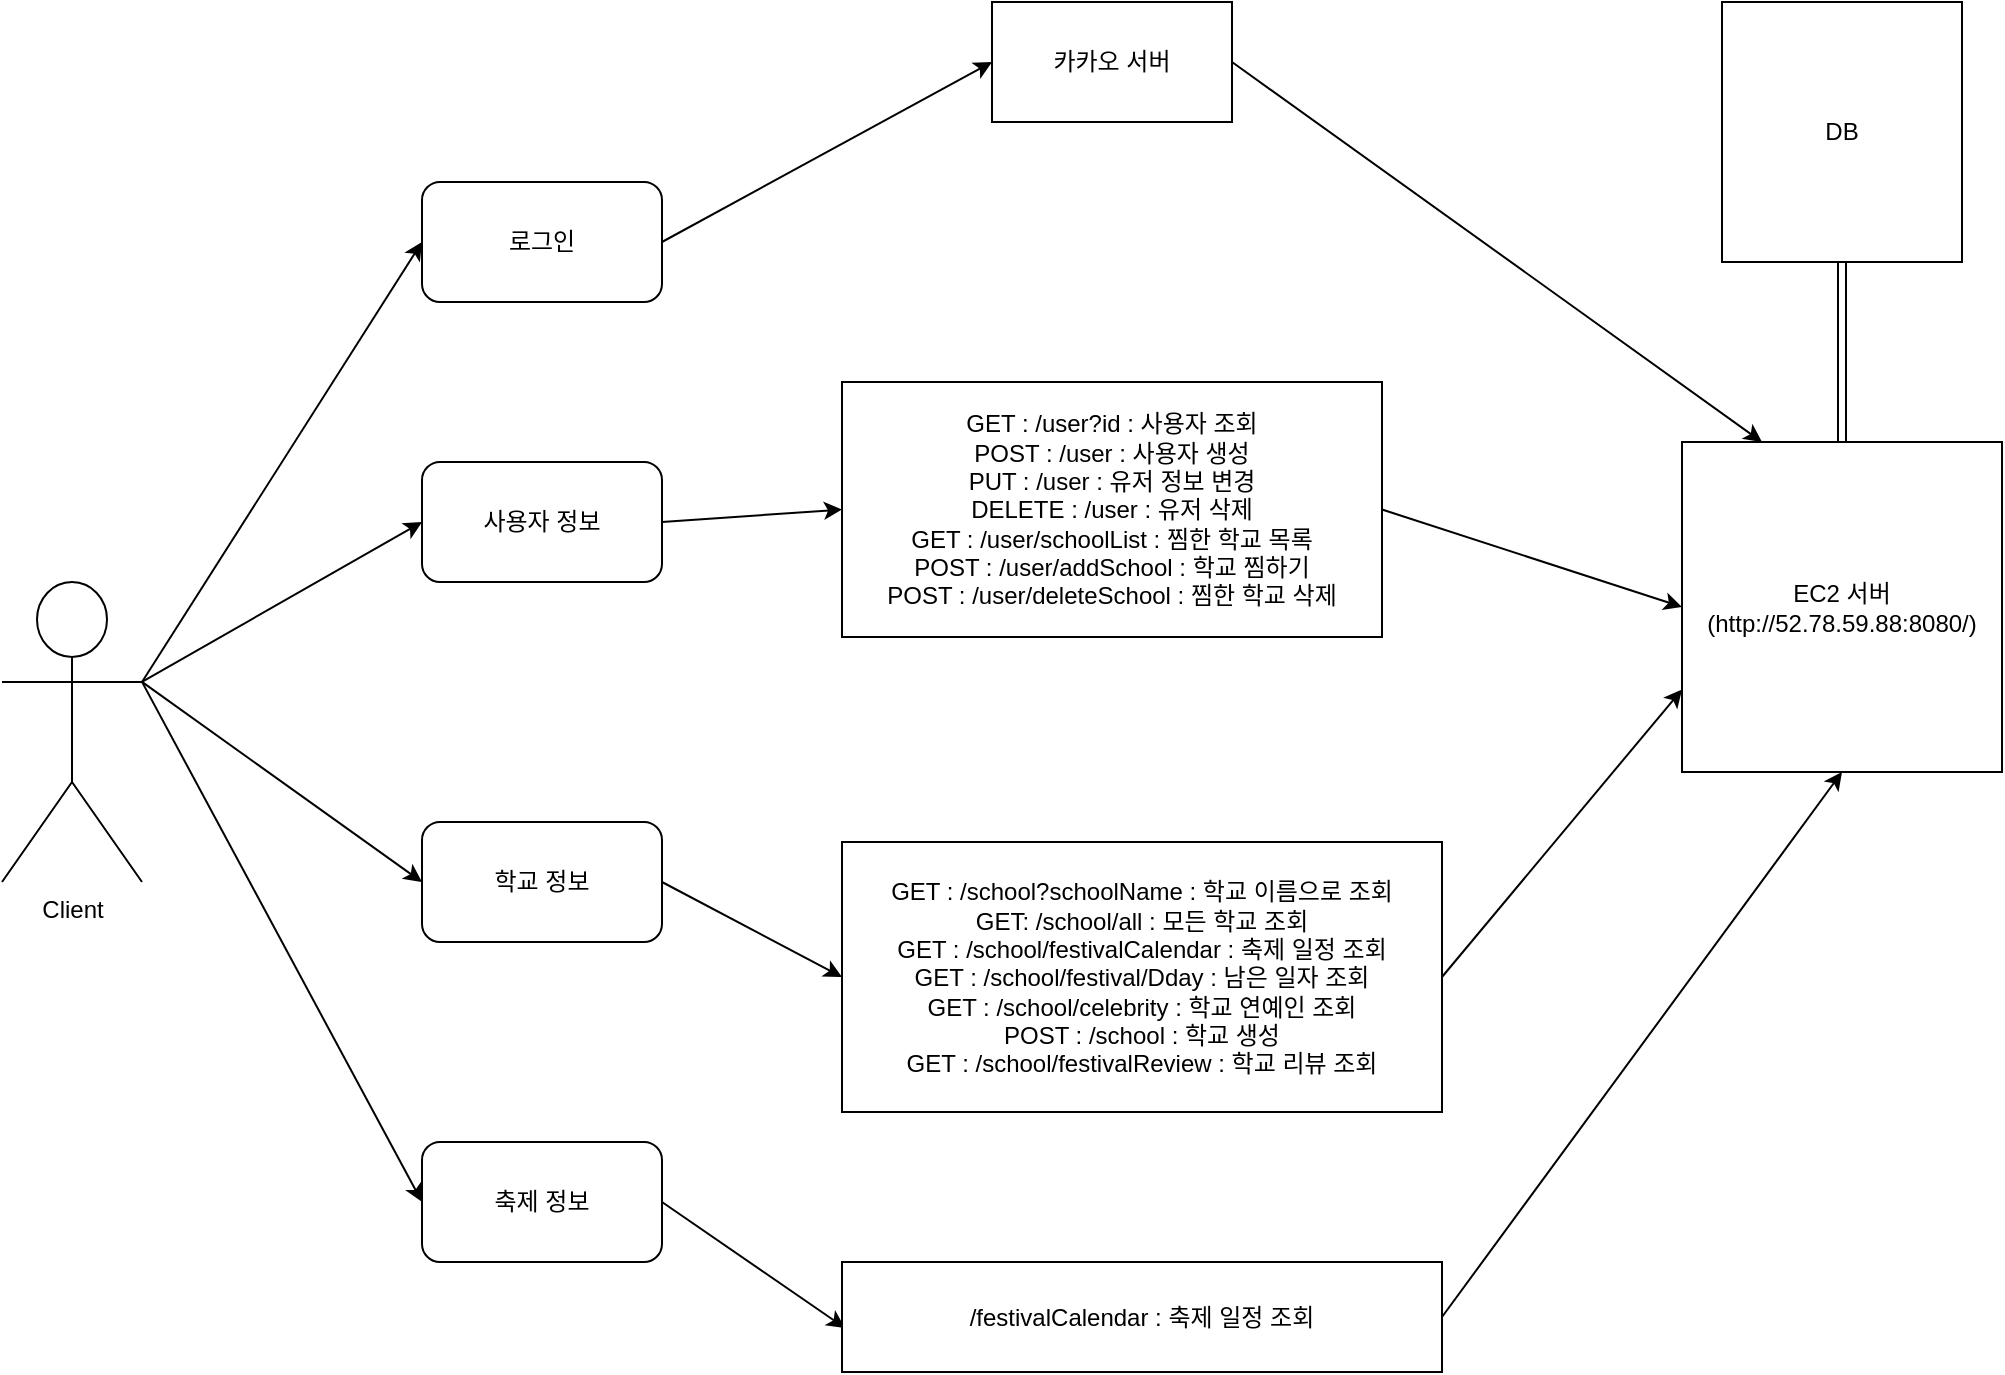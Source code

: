 <mxfile version="20.8.23" type="github">
  <diagram id="gcupz1wOseAFlGIjOzjX" name="페이지-1">
    <mxGraphModel dx="1434" dy="796" grid="1" gridSize="10" guides="1" tooltips="1" connect="1" arrows="1" fold="1" page="1" pageScale="1" pageWidth="827" pageHeight="1169" math="0" shadow="0">
      <root>
        <mxCell id="0" />
        <mxCell id="1" parent="0" />
        <mxCell id="Nez7KcpY-7Rk2Y-lfuM3-13" style="orthogonalLoop=1;jettySize=auto;html=1;entryX=0;entryY=0.5;entryDx=0;entryDy=0;rounded=0;" edge="1" parent="1" target="Nez7KcpY-7Rk2Y-lfuM3-7">
          <mxGeometry relative="1" as="geometry">
            <mxPoint x="100" y="370" as="sourcePoint" />
          </mxGeometry>
        </mxCell>
        <mxCell id="Nez7KcpY-7Rk2Y-lfuM3-23" style="edgeStyle=none;rounded=0;orthogonalLoop=1;jettySize=auto;html=1;exitX=1;exitY=0.333;exitDx=0;exitDy=0;exitPerimeter=0;entryX=0;entryY=0.5;entryDx=0;entryDy=0;" edge="1" parent="1" source="Nez7KcpY-7Rk2Y-lfuM3-1" target="Nez7KcpY-7Rk2Y-lfuM3-6">
          <mxGeometry relative="1" as="geometry" />
        </mxCell>
        <mxCell id="Nez7KcpY-7Rk2Y-lfuM3-24" style="edgeStyle=none;rounded=0;orthogonalLoop=1;jettySize=auto;html=1;exitX=1;exitY=0.333;exitDx=0;exitDy=0;exitPerimeter=0;entryX=0;entryY=0.5;entryDx=0;entryDy=0;" edge="1" parent="1" source="Nez7KcpY-7Rk2Y-lfuM3-1" target="Nez7KcpY-7Rk2Y-lfuM3-8">
          <mxGeometry relative="1" as="geometry" />
        </mxCell>
        <mxCell id="Nez7KcpY-7Rk2Y-lfuM3-25" style="edgeStyle=none;rounded=0;orthogonalLoop=1;jettySize=auto;html=1;exitX=1;exitY=0.333;exitDx=0;exitDy=0;exitPerimeter=0;entryX=0;entryY=0.5;entryDx=0;entryDy=0;" edge="1" parent="1" source="Nez7KcpY-7Rk2Y-lfuM3-1" target="Nez7KcpY-7Rk2Y-lfuM3-9">
          <mxGeometry relative="1" as="geometry" />
        </mxCell>
        <mxCell id="Nez7KcpY-7Rk2Y-lfuM3-1" value="Client" style="shape=umlActor;verticalLabelPosition=bottom;verticalAlign=top;html=1;outlineConnect=0;" vertex="1" parent="1">
          <mxGeometry x="30" y="320" width="70" height="150" as="geometry" />
        </mxCell>
        <mxCell id="Nez7KcpY-7Rk2Y-lfuM3-32" style="edgeStyle=none;rounded=0;orthogonalLoop=1;jettySize=auto;html=1;exitX=1;exitY=0.5;exitDx=0;exitDy=0;entryX=0;entryY=0.5;entryDx=0;entryDy=0;" edge="1" parent="1" source="Nez7KcpY-7Rk2Y-lfuM3-6" target="Nez7KcpY-7Rk2Y-lfuM3-28">
          <mxGeometry relative="1" as="geometry" />
        </mxCell>
        <mxCell id="Nez7KcpY-7Rk2Y-lfuM3-6" value="사용자 정보" style="rounded=1;whiteSpace=wrap;html=1;" vertex="1" parent="1">
          <mxGeometry x="240" y="260" width="120" height="60" as="geometry" />
        </mxCell>
        <mxCell id="Nez7KcpY-7Rk2Y-lfuM3-21" style="rounded=0;orthogonalLoop=1;jettySize=auto;html=1;exitX=1;exitY=0.5;exitDx=0;exitDy=0;entryX=0;entryY=0.5;entryDx=0;entryDy=0;" edge="1" parent="1" source="Nez7KcpY-7Rk2Y-lfuM3-7" target="Nez7KcpY-7Rk2Y-lfuM3-10">
          <mxGeometry relative="1" as="geometry" />
        </mxCell>
        <mxCell id="Nez7KcpY-7Rk2Y-lfuM3-7" value="로그인" style="rounded=1;whiteSpace=wrap;html=1;" vertex="1" parent="1">
          <mxGeometry x="240" y="120" width="120" height="60" as="geometry" />
        </mxCell>
        <mxCell id="Nez7KcpY-7Rk2Y-lfuM3-33" style="edgeStyle=none;rounded=0;orthogonalLoop=1;jettySize=auto;html=1;exitX=1;exitY=0.5;exitDx=0;exitDy=0;entryX=0;entryY=0.5;entryDx=0;entryDy=0;" edge="1" parent="1" source="Nez7KcpY-7Rk2Y-lfuM3-8" target="Nez7KcpY-7Rk2Y-lfuM3-29">
          <mxGeometry relative="1" as="geometry" />
        </mxCell>
        <mxCell id="Nez7KcpY-7Rk2Y-lfuM3-8" value="학교 정보" style="rounded=1;whiteSpace=wrap;html=1;" vertex="1" parent="1">
          <mxGeometry x="240" y="440" width="120" height="60" as="geometry" />
        </mxCell>
        <mxCell id="Nez7KcpY-7Rk2Y-lfuM3-34" style="edgeStyle=none;rounded=0;orthogonalLoop=1;jettySize=auto;html=1;exitX=1;exitY=0.5;exitDx=0;exitDy=0;entryX=0.005;entryY=0.6;entryDx=0;entryDy=0;entryPerimeter=0;" edge="1" parent="1" source="Nez7KcpY-7Rk2Y-lfuM3-9" target="Nez7KcpY-7Rk2Y-lfuM3-30">
          <mxGeometry relative="1" as="geometry" />
        </mxCell>
        <mxCell id="Nez7KcpY-7Rk2Y-lfuM3-9" value="축제 정보" style="rounded=1;whiteSpace=wrap;html=1;" vertex="1" parent="1">
          <mxGeometry x="240" y="600" width="120" height="60" as="geometry" />
        </mxCell>
        <mxCell id="Nez7KcpY-7Rk2Y-lfuM3-26" style="edgeStyle=none;rounded=0;orthogonalLoop=1;jettySize=auto;html=1;exitX=1;exitY=0.5;exitDx=0;exitDy=0;entryX=0.25;entryY=0;entryDx=0;entryDy=0;" edge="1" parent="1" source="Nez7KcpY-7Rk2Y-lfuM3-10" target="Nez7KcpY-7Rk2Y-lfuM3-15">
          <mxGeometry relative="1" as="geometry" />
        </mxCell>
        <mxCell id="Nez7KcpY-7Rk2Y-lfuM3-10" value="카카오 서버" style="rounded=0;whiteSpace=wrap;html=1;" vertex="1" parent="1">
          <mxGeometry x="525" y="30" width="120" height="60" as="geometry" />
        </mxCell>
        <mxCell id="Nez7KcpY-7Rk2Y-lfuM3-16" style="edgeStyle=orthogonalEdgeStyle;rounded=0;orthogonalLoop=1;jettySize=auto;html=1;exitX=0.5;exitY=1;exitDx=0;exitDy=0;entryX=0.5;entryY=0;entryDx=0;entryDy=0;shape=link;" edge="1" parent="1" source="Nez7KcpY-7Rk2Y-lfuM3-12" target="Nez7KcpY-7Rk2Y-lfuM3-15">
          <mxGeometry relative="1" as="geometry" />
        </mxCell>
        <mxCell id="Nez7KcpY-7Rk2Y-lfuM3-12" value="DB" style="rounded=0;whiteSpace=wrap;html=1;" vertex="1" parent="1">
          <mxGeometry x="890" y="30" width="120" height="130" as="geometry" />
        </mxCell>
        <mxCell id="Nez7KcpY-7Rk2Y-lfuM3-15" value="EC2 서버&lt;br&gt;(http://52.78.59.88:8080/)" style="rounded=0;whiteSpace=wrap;html=1;" vertex="1" parent="1">
          <mxGeometry x="870" y="250" width="160" height="165" as="geometry" />
        </mxCell>
        <mxCell id="Nez7KcpY-7Rk2Y-lfuM3-31" style="edgeStyle=none;rounded=0;orthogonalLoop=1;jettySize=auto;html=1;exitX=1;exitY=0.5;exitDx=0;exitDy=0;entryX=0;entryY=0.5;entryDx=0;entryDy=0;" edge="1" parent="1" source="Nez7KcpY-7Rk2Y-lfuM3-28" target="Nez7KcpY-7Rk2Y-lfuM3-15">
          <mxGeometry relative="1" as="geometry" />
        </mxCell>
        <mxCell id="Nez7KcpY-7Rk2Y-lfuM3-28" value="GET : /user?id : 사용자 조회&lt;br&gt;POST : /user : 사용자 생성&lt;br&gt;PUT : /user : 유저 정보 변경&lt;br&gt;DELETE : /user : 유저 삭제&lt;br&gt;GET : /user/schoolList : 찜한 학교 목록&lt;br&gt;POST : /user/addSchool : 학교 찜하기&lt;br&gt;POST : /user/deleteSchool : 찜한 학교 삭제" style="rounded=0;whiteSpace=wrap;html=1;" vertex="1" parent="1">
          <mxGeometry x="450" y="220" width="270" height="127.5" as="geometry" />
        </mxCell>
        <mxCell id="Nez7KcpY-7Rk2Y-lfuM3-35" style="edgeStyle=none;rounded=0;orthogonalLoop=1;jettySize=auto;html=1;exitX=1;exitY=0.5;exitDx=0;exitDy=0;entryX=0;entryY=0.75;entryDx=0;entryDy=0;" edge="1" parent="1" source="Nez7KcpY-7Rk2Y-lfuM3-29" target="Nez7KcpY-7Rk2Y-lfuM3-15">
          <mxGeometry relative="1" as="geometry" />
        </mxCell>
        <mxCell id="Nez7KcpY-7Rk2Y-lfuM3-29" value="GET : /school?schoolName : 학교 이름으로 조회&lt;br&gt;GET: /school/all : 모든 학교 조회&lt;br&gt;GET : /school/festivalCalendar : 축제 일정 조회&lt;br&gt;GET : /school/festival/Dday : 남은 일자 조회&lt;br&gt;GET : /school/celebrity : 학교 연예인 조회&lt;br&gt;POST : /school : 학교 생성&lt;br&gt;GET : /school/festivalReview : 학교 리뷰 조회" style="rounded=0;whiteSpace=wrap;html=1;" vertex="1" parent="1">
          <mxGeometry x="450" y="450" width="300" height="135" as="geometry" />
        </mxCell>
        <mxCell id="Nez7KcpY-7Rk2Y-lfuM3-36" style="edgeStyle=none;rounded=0;orthogonalLoop=1;jettySize=auto;html=1;exitX=1;exitY=0.5;exitDx=0;exitDy=0;entryX=0.5;entryY=1;entryDx=0;entryDy=0;" edge="1" parent="1" source="Nez7KcpY-7Rk2Y-lfuM3-30" target="Nez7KcpY-7Rk2Y-lfuM3-15">
          <mxGeometry relative="1" as="geometry" />
        </mxCell>
        <mxCell id="Nez7KcpY-7Rk2Y-lfuM3-30" value="/festivalCalendar : 축제 일정 조회" style="rounded=0;whiteSpace=wrap;html=1;" vertex="1" parent="1">
          <mxGeometry x="450" y="660" width="300" height="55" as="geometry" />
        </mxCell>
      </root>
    </mxGraphModel>
  </diagram>
</mxfile>
